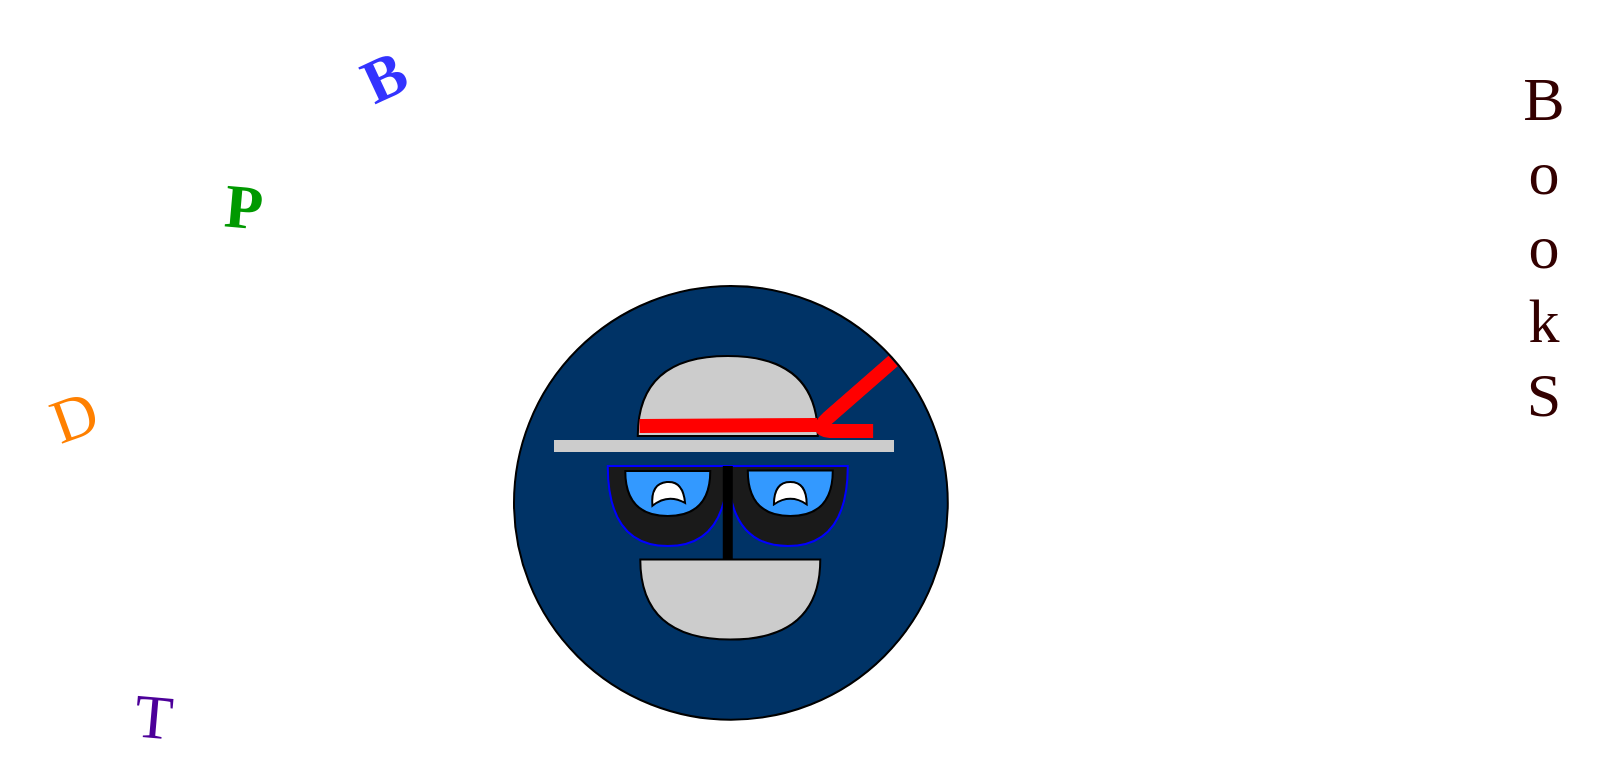 <mxfile version="13.9.9" type="device"><diagram id="UcN7LCNxGWo2AO2gfJD6" name="Page-1"><mxGraphModel dx="488" dy="282" grid="1" gridSize="10" guides="1" tooltips="1" connect="1" arrows="1" fold="1" page="1" pageScale="1" pageWidth="1169" pageHeight="1654" math="0" shadow="0"><root><mxCell id="0"/><mxCell id="1" parent="0"/><mxCell id="_fwN9dE4n1PoUylOO9O6-6" value="" style="ellipse;whiteSpace=wrap;html=1;aspect=fixed;shadow=0;glass=0;sketch=0;fontFamily=Comic Sans MS;fontSize=31;fontColor=#330000;fillColor=#003366;" parent="1" vertex="1"><mxGeometry x="450" y="390" width="216.89" height="216.89" as="geometry"/></mxCell><mxCell id="QJOnuOW_d28hL-HKc5BW-1" value="" style="endArrow=none;html=1;" parent="1" edge="1"><mxGeometry width="50" height="50" relative="1" as="geometry"><mxPoint x="496.89" y="480" as="sourcePoint"/><mxPoint x="616.89" y="480" as="targetPoint"/><Array as="points"/></mxGeometry></mxCell><mxCell id="QJOnuOW_d28hL-HKc5BW-2" value="" style="shape=or;whiteSpace=wrap;html=1;rotation=90;strokeColor=#0000FF;fillColor=#1A1A1A;" parent="1" vertex="1"><mxGeometry x="506.89" y="470" width="40" height="60" as="geometry"/></mxCell><mxCell id="QJOnuOW_d28hL-HKc5BW-3" value="" style="shape=or;whiteSpace=wrap;html=1;rotation=90;fillColor=#1A1A1A;strokeColor=#0000FF;" parent="1" vertex="1"><mxGeometry x="566.89" y="470" width="40" height="60" as="geometry"/></mxCell><mxCell id="QJOnuOW_d28hL-HKc5BW-4" value="" style="shape=or;whiteSpace=wrap;html=1;rotation=-90;fillColor=#CCCCCC;" parent="1" vertex="1"><mxGeometry x="536.89" y="400" width="40" height="90" as="geometry"/></mxCell><mxCell id="QJOnuOW_d28hL-HKc5BW-5" value="" style="endArrow=none;html=1;endSize=8;strokeWidth=6;rounded=1;strokeColor=#CCCCCC;" parent="1" edge="1"><mxGeometry width="50" height="50" relative="1" as="geometry"><mxPoint x="470" y="470" as="sourcePoint"/><mxPoint x="640" y="470" as="targetPoint"/><Array as="points"/></mxGeometry></mxCell><mxCell id="QJOnuOW_d28hL-HKc5BW-6" value="" style="endArrow=none;html=1;strokeWidth=5;" parent="1" edge="1"><mxGeometry width="50" height="50" relative="1" as="geometry"><mxPoint x="556.89" y="530" as="sourcePoint"/><mxPoint x="556.89" y="480" as="targetPoint"/></mxGeometry></mxCell><mxCell id="QJOnuOW_d28hL-HKc5BW-8" value="" style="shape=or;whiteSpace=wrap;html=1;rotation=90;fillColor=#3399FF;" parent="1" vertex="1"><mxGeometry x="576.74" y="472.35" width="22.82" height="42.5" as="geometry"/></mxCell><mxCell id="QJOnuOW_d28hL-HKc5BW-9" value="" style="shape=or;whiteSpace=wrap;html=1;rotation=90;fillColor=#3399ff;" parent="1" vertex="1"><mxGeometry x="515.64" y="472.5" width="22.5" height="42.5" as="geometry"/></mxCell><mxCell id="QJOnuOW_d28hL-HKc5BW-11" value="" style="shape=xor;whiteSpace=wrap;html=1;rotation=-95;" parent="1" vertex="1"><mxGeometry x="521.26" y="485.4" width="11.25" height="16.4" as="geometry"/></mxCell><mxCell id="QJOnuOW_d28hL-HKc5BW-12" value="" style="shape=xor;whiteSpace=wrap;html=1;rotation=-90;" parent="1" vertex="1"><mxGeometry x="582.53" y="485.4" width="11.25" height="16.4" as="geometry"/></mxCell><mxCell id="QJOnuOW_d28hL-HKc5BW-13" value="" style="shape=or;whiteSpace=wrap;html=1;rotation=90;fillColor=#CCCCCC;" parent="1" vertex="1"><mxGeometry x="538.14" y="501.8" width="40" height="90" as="geometry"/></mxCell><mxCell id="_fwN9dE4n1PoUylOO9O6-1" value="T" style="text;html=1;strokeColor=none;fillColor=none;align=center;verticalAlign=middle;whiteSpace=wrap;rounded=0;fontFamily=Comic Sans MS;fontSize=31;fontColor=#4C0099;rotation=5;" parent="1" vertex="1"><mxGeometry x="230" y="580" width="80" height="50" as="geometry"/></mxCell><mxCell id="_fwN9dE4n1PoUylOO9O6-2" value="D" style="text;html=1;align=center;verticalAlign=middle;whiteSpace=wrap;rounded=0;fontSize=31;fontColor=#FF8000;fontFamily=Comic Sans MS;rotation=-20;" parent="1" vertex="1"><mxGeometry x="200" y="430" width="60" height="50" as="geometry"/></mxCell><mxCell id="_fwN9dE4n1PoUylOO9O6-3" value="B" style="text;html=1;strokeColor=none;fillColor=none;align=center;verticalAlign=middle;whiteSpace=wrap;rounded=0;fontStyle=1;fontColor=#3333FF;fontSize=31;fontFamily=Comic Sans MS;rotation=-25;" parent="1" vertex="1"><mxGeometry x="350" y="260" width="70" height="50" as="geometry"/></mxCell><mxCell id="_fwN9dE4n1PoUylOO9O6-4" value="P" style="text;html=1;strokeColor=none;fillColor=none;align=center;verticalAlign=middle;whiteSpace=wrap;rounded=0;fontStyle=1;fontColor=#009900;fontSize=31;fontFamily=Comic Sans MS;rotation=5;" parent="1" vertex="1"><mxGeometry x="280" y="325.45" width="70" height="48.2" as="geometry"/></mxCell><mxCell id="_fwN9dE4n1PoUylOO9O6-5" value="B&lt;br&gt;o&lt;br&gt;o&lt;br&gt;k&lt;br&gt;S" style="text;html=1;strokeColor=none;fillColor=none;align=center;verticalAlign=middle;whiteSpace=wrap;rounded=0;fontFamily=Comic Sans MS;fontSize=31;horizontal=1;sketch=0;shadow=0;glass=0;fontColor=#330000;" parent="1" vertex="1"><mxGeometry x="940" y="280" width="50" height="179.1" as="geometry"/></mxCell><mxCell id="w20LYwwjcUk0Iz8c7yzL-1" value="" style="endArrow=none;html=1;entryX=0.139;entryY=0.997;entryDx=0;entryDy=0;entryPerimeter=0;exitX=0.125;exitY=0.01;exitDx=0;exitDy=0;exitPerimeter=0;strokeWidth=7;strokeColor=#FF0000;" edge="1" parent="1" source="QJOnuOW_d28hL-HKc5BW-4" target="QJOnuOW_d28hL-HKc5BW-4"><mxGeometry width="50" height="50" relative="1" as="geometry"><mxPoint x="580" y="520" as="sourcePoint"/><mxPoint x="630" y="470" as="targetPoint"/></mxGeometry></mxCell><mxCell id="w20LYwwjcUk0Iz8c7yzL-2" value="" style="endArrow=none;html=1;strokeColor=#FF0000;strokeWidth=7;" edge="1" parent="1"><mxGeometry width="50" height="50" relative="1" as="geometry"><mxPoint x="629.56" y="462.5" as="sourcePoint"/><mxPoint x="639.56" y="427.5" as="targetPoint"/><Array as="points"><mxPoint x="599.56" y="462.5"/></Array></mxGeometry></mxCell></root></mxGraphModel></diagram></mxfile>